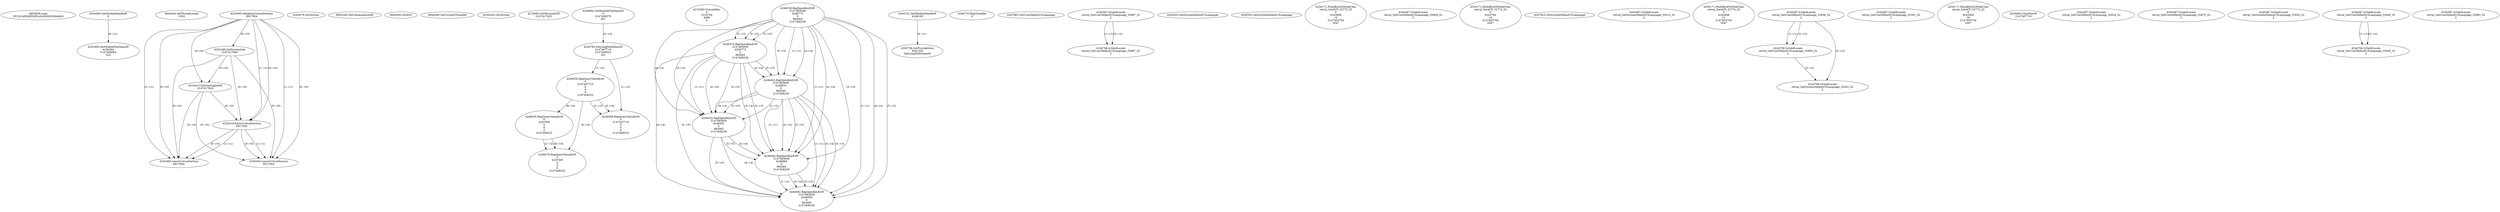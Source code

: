 // Global SCDG with merge call
digraph {
	0 [label="6850628.main
0015c1d92b6550f1e3c4582b03bbde04"]
	1 [label="4254480.GetModuleHandleW
0"]
	2 [label="6844434.SetThreadLocale
1024"]
	3 [label="4243965.InitializeCriticalSection
6917004"]
	4 [label="4243979.GetVersion
"]
	5 [label="4250188.GetSystemInfo
2147417660"]
	3 -> 5 [label="(0-->0)"]
	6 [label="6844540.GetCommandLineW
"]
	7 [label="4214413.GetStartupInfoW
2147417624"]
	3 -> 7 [label="(0-->0)"]
	5 -> 7 [label="(0-->0)"]
	8 [label="6844560.GetACP
"]
	9 [label="6844580.GetCurrentThreadId
"]
	10 [label="4250204.GetVersion
"]
	11 [label="4276690.GetVersionExW
2147417420"]
	12 [label="4243306.GetModuleFileNameW
4194304
2147408904
522"]
	1 -> 12 [label="(0-->1)"]
	13 [label="4248064.GetModuleFileNameW
0
2147408370
261"]
	14 [label="4215383.VirtualAlloc
0
1310704
4096
4"]
	15 [label="4246338.RegOpenKeyExW
2147483649
4246772
0
983065
2147408236"]
	16 [label="4246372.RegOpenKeyExW
2147483650
4246772
0
983065
2147408236"]
	15 -> 16 [label="(2-->2)"]
	15 -> 16 [label="(4-->4)"]
	15 -> 16 [label="(5-->5)"]
	17 [label="4246402.RegOpenKeyExW
2147483649
4246832
0
983065
2147408236"]
	15 -> 17 [label="(1-->1)"]
	15 -> 17 [label="(4-->4)"]
	16 -> 17 [label="(4-->4)"]
	15 -> 17 [label="(5-->5)"]
	16 -> 17 [label="(5-->5)"]
	18 [label="4246432.RegOpenKeyExW
2147483650
4246832
0
983065
2147408236"]
	16 -> 18 [label="(1-->1)"]
	17 -> 18 [label="(2-->2)"]
	15 -> 18 [label="(4-->4)"]
	16 -> 18 [label="(4-->4)"]
	17 -> 18 [label="(4-->4)"]
	15 -> 18 [label="(5-->5)"]
	16 -> 18 [label="(5-->5)"]
	17 -> 18 [label="(5-->5)"]
	19 [label="4246462.RegOpenKeyExW
2147483649
4246884
0
983065
2147408236"]
	15 -> 19 [label="(1-->1)"]
	17 -> 19 [label="(1-->1)"]
	15 -> 19 [label="(4-->4)"]
	16 -> 19 [label="(4-->4)"]
	17 -> 19 [label="(4-->4)"]
	18 -> 19 [label="(4-->4)"]
	15 -> 19 [label="(5-->5)"]
	16 -> 19 [label="(5-->5)"]
	17 -> 19 [label="(5-->5)"]
	18 -> 19 [label="(5-->5)"]
	20 [label="4245741.GetModuleHandleW
4246160"]
	21 [label="4245758.GetProcAddress
9441320
GetLongPathNameW"]
	20 -> 21 [label="(0-->1)"]
	22 [label="4245785.GetLongPathNameW
2147407710
2147406542
261"]
	13 -> 22 [label="(3-->3)"]
	23 [label="4246556.RegQueryValueExW
0
2147407710
0
0
0
2147408232"]
	22 -> 23 [label="(1-->2)"]
	24 [label="4246635.RegQueryValueExW
0
4247000
0
0
0
2147408232"]
	23 -> 24 [label="(6-->6)"]
	25 [label="4246676.RegQueryValueExW
0
4247000
0
0
0
2147408232"]
	24 -> 25 [label="(2-->2)"]
	23 -> 25 [label="(6-->6)"]
	24 -> 25 [label="(6-->6)"]
	26 [label="4246722.RegCloseKey
0"]
	27 [label="4247883.GetUserDefaultUILanguage
"]
	28 [label="4245418.EnterCriticalSection
6917004"]
	3 -> 28 [label="(1-->1)"]
	3 -> 28 [label="(0-->0)"]
	5 -> 28 [label="(0-->0)"]
	7 -> 28 [label="(0-->0)"]
	29 [label="4245469.LeaveCriticalSection
6917004"]
	3 -> 29 [label="(1-->1)"]
	28 -> 29 [label="(1-->1)"]
	3 -> 29 [label="(0-->0)"]
	5 -> 29 [label="(0-->0)"]
	7 -> 29 [label="(0-->0)"]
	28 -> 29 [label="(0-->0)"]
	30 [label="4245487.IsValidLocale
retval_GetUserDefaultUILanguage_32887_32
2"]
	31 [label="4244766.IsValidLocale
retval_GetUserDefaultUILanguage_32887_32
2"]
	30 -> 31 [label="(1-->1)"]
	30 -> 31 [label="(2-->2)"]
	32 [label="4245525.GetSystemDefaultUILanguage
"]
	33 [label="4245552.GetSystemDefaultUILanguage
"]
	34 [label="4250171.MultiByteToWideChar
retval_GetACP_32773_32
0
4243896
10
2147403704
2047"]
	35 [label="4245487.IsValidLocale
retval_GetUserDefaultUILanguage_32904_32
2"]
	36 [label="4250171.MultiByteToWideChar
retval_GetACP_32774_32
0
4243784
10
2147403704
2047"]
	37 [label="4245454.LeaveCriticalSection
6917004"]
	3 -> 37 [label="(1-->1)"]
	28 -> 37 [label="(1-->1)"]
	3 -> 37 [label="(0-->0)"]
	5 -> 37 [label="(0-->0)"]
	7 -> 37 [label="(0-->0)"]
	28 -> 37 [label="(0-->0)"]
	38 [label="4247923.GetSystemDefaultUILanguage
"]
	39 [label="4245487.IsValidLocale
retval_GetSystemDefaultUILanguage_33015_32
2"]
	40 [label="4250171.MultiByteToWideChar
retval_GetACP_32774_32
0
4243668
11
2147403704
2047"]
	41 [label="4246599.RegQueryValueExW
0
2147407710
0
0
0
2147408232"]
	22 -> 41 [label="(1-->2)"]
	23 -> 41 [label="(2-->2)"]
	23 -> 41 [label="(6-->6)"]
	42 [label="4245487.IsValidLocale
retval_GetUserDefaultUILanguage_32856_32
2"]
	43 [label="4244766.IsValidLocale
retval_GetUserDefaultUILanguage_32856_32
2"]
	42 -> 43 [label="(1-->1)"]
	42 -> 43 [label="(2-->2)"]
	44 [label="4244766.IsValidLocale
retval_GetSystemDefaultUILanguage_33452_32
2"]
	42 -> 44 [label="(2-->2)"]
	43 -> 44 [label="(2-->2)"]
	45 [label="4246492.RegOpenKeyExW
2147483649
4246936
0
983065
2147408236"]
	15 -> 45 [label="(1-->1)"]
	17 -> 45 [label="(1-->1)"]
	19 -> 45 [label="(1-->1)"]
	15 -> 45 [label="(4-->4)"]
	16 -> 45 [label="(4-->4)"]
	17 -> 45 [label="(4-->4)"]
	18 -> 45 [label="(4-->4)"]
	19 -> 45 [label="(4-->4)"]
	15 -> 45 [label="(5-->5)"]
	16 -> 45 [label="(5-->5)"]
	17 -> 45 [label="(5-->5)"]
	18 -> 45 [label="(5-->5)"]
	19 -> 45 [label="(5-->5)"]
	46 [label="4245487.IsValidLocale
retval_GetUserDefaultUILanguage_33391_32
2"]
	47 [label="4250171.MultiByteToWideChar
retval_GetACP_32773_32
0
4243560
16
2147403704
2047"]
	48 [label="4245683.CharNextW
2147407716"]
	49 [label="4245487.IsValidLocale
retval_GetUserDefaultUILanguage_32934_32
2"]
	50 [label="4245487.IsValidLocale
retval_GetUserDefaultUILanguage_32870_32
2"]
	51 [label="4245487.IsValidLocale
retval_GetSystemDefaultUILanguage_33050_32
2"]
	52 [label="4245487.IsValidLocale
retval_GetUserDefaultUILanguage_32940_32
2"]
	53 [label="4245487.IsValidLocale
retval_GetUserDefaultUILanguage_32883_32
2"]
	54 [label="4244766.IsValidLocale
retval_GetUserDefaultUILanguage_32940_32
2"]
	52 -> 54 [label="(1-->1)"]
	52 -> 54 [label="(2-->2)"]
}
